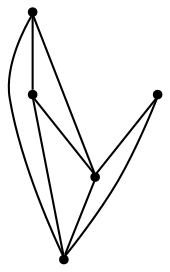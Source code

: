 graph {
  node [shape=point,comment="{\"directed\":false,\"doi\":\"10.4230/LIPIcs.GD.2024.34\",\"figure\":\"9 (1)\"}"]

  v0 [pos="1529.9338827034999,1776.4050236321004"]
  v1 [pos="1763.3314995603405,1926.4103661384327"]
  v2 [pos="1529.9338827034999,1876.4085853029887"]
  v3 [pos="1763.3314995603405,1726.4032427966563"]
  v4 [pos="1596.6189160911686,1826.4068044675446"]

  v0 -- v1 [id="-1",pos="1529.9338827034999,1776.4050236321004 1396.5638477260643,1898.6302426225166 1474.3644100554884,1948.6320234579607 1763.3314995603405,1926.4103661384327"]
  v2 -- v1 [id="-2",pos="1529.9338827034999,1876.4085853029887 1763.3314995603405,1926.4103661384327 1763.3314995603405,1926.4103661384327 1763.3314995603405,1926.4103661384327"]
  v0 -- v3 [id="-3",pos="1529.9338827034999,1776.4050236321004 1763.3314995603405,1726.4032427966563 1763.3314995603405,1726.4032427966563 1763.3314995603405,1726.4032427966563"]
  v4 -- v1 [id="-4",pos="1596.6189160911686,1826.4068044675446 1763.3314995603405,1926.4103661384327 1763.3314995603405,1926.4103661384327 1763.3314995603405,1926.4103661384327"]
  v4 -- v3 [id="-5",pos="1596.6189160911686,1826.4068044675446 1763.3314995603405,1726.4032427966563 1763.3314995603405,1726.4032427966563 1763.3314995603405,1726.4032427966563"]
  v1 -- v3 [id="-6",pos="1763.3314995603405,1926.4103661384327 1763.3314995603405,1726.4032427966563 1763.3314995603405,1726.4032427966563 1763.3314995603405,1726.4032427966563"]
  v2 -- v3 [id="-7",pos="1529.9338827034999,1876.4085853029887 1396.5638477260643,1754.1833663125724 1474.3644100554884,1704.1815854771282 1763.3314995603405,1726.4032427966563"]
  v2 -- v0 [id="-8",pos="1529.9338827034999,1876.4085853029887 1729.989014664408,1859.7413250245072 1729.989014664408,1793.0722839105817 1529.9338827034999,1776.4050236321004"]
}